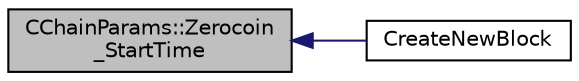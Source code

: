 digraph "CChainParams::Zerocoin_StartTime"
{
  edge [fontname="Helvetica",fontsize="10",labelfontname="Helvetica",labelfontsize="10"];
  node [fontname="Helvetica",fontsize="10",shape=record];
  rankdir="LR";
  Node306 [label="CChainParams::Zerocoin\l_StartTime",height=0.2,width=0.4,color="black", fillcolor="grey75", style="filled", fontcolor="black"];
  Node306 -> Node307 [dir="back",color="midnightblue",fontsize="10",style="solid",fontname="Helvetica"];
  Node307 [label="CreateNewBlock",height=0.2,width=0.4,color="black", fillcolor="white", style="filled",URL="$miner_8h.html#ab22931abd69d3298e708ec7dccedebf7",tooltip="Generate a new block, without valid proof-of-work. "];
}
